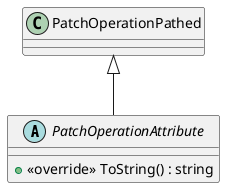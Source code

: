 @startuml
abstract class PatchOperationAttribute {
    + <<override>> ToString() : string
}
PatchOperationPathed <|-- PatchOperationAttribute
@enduml
